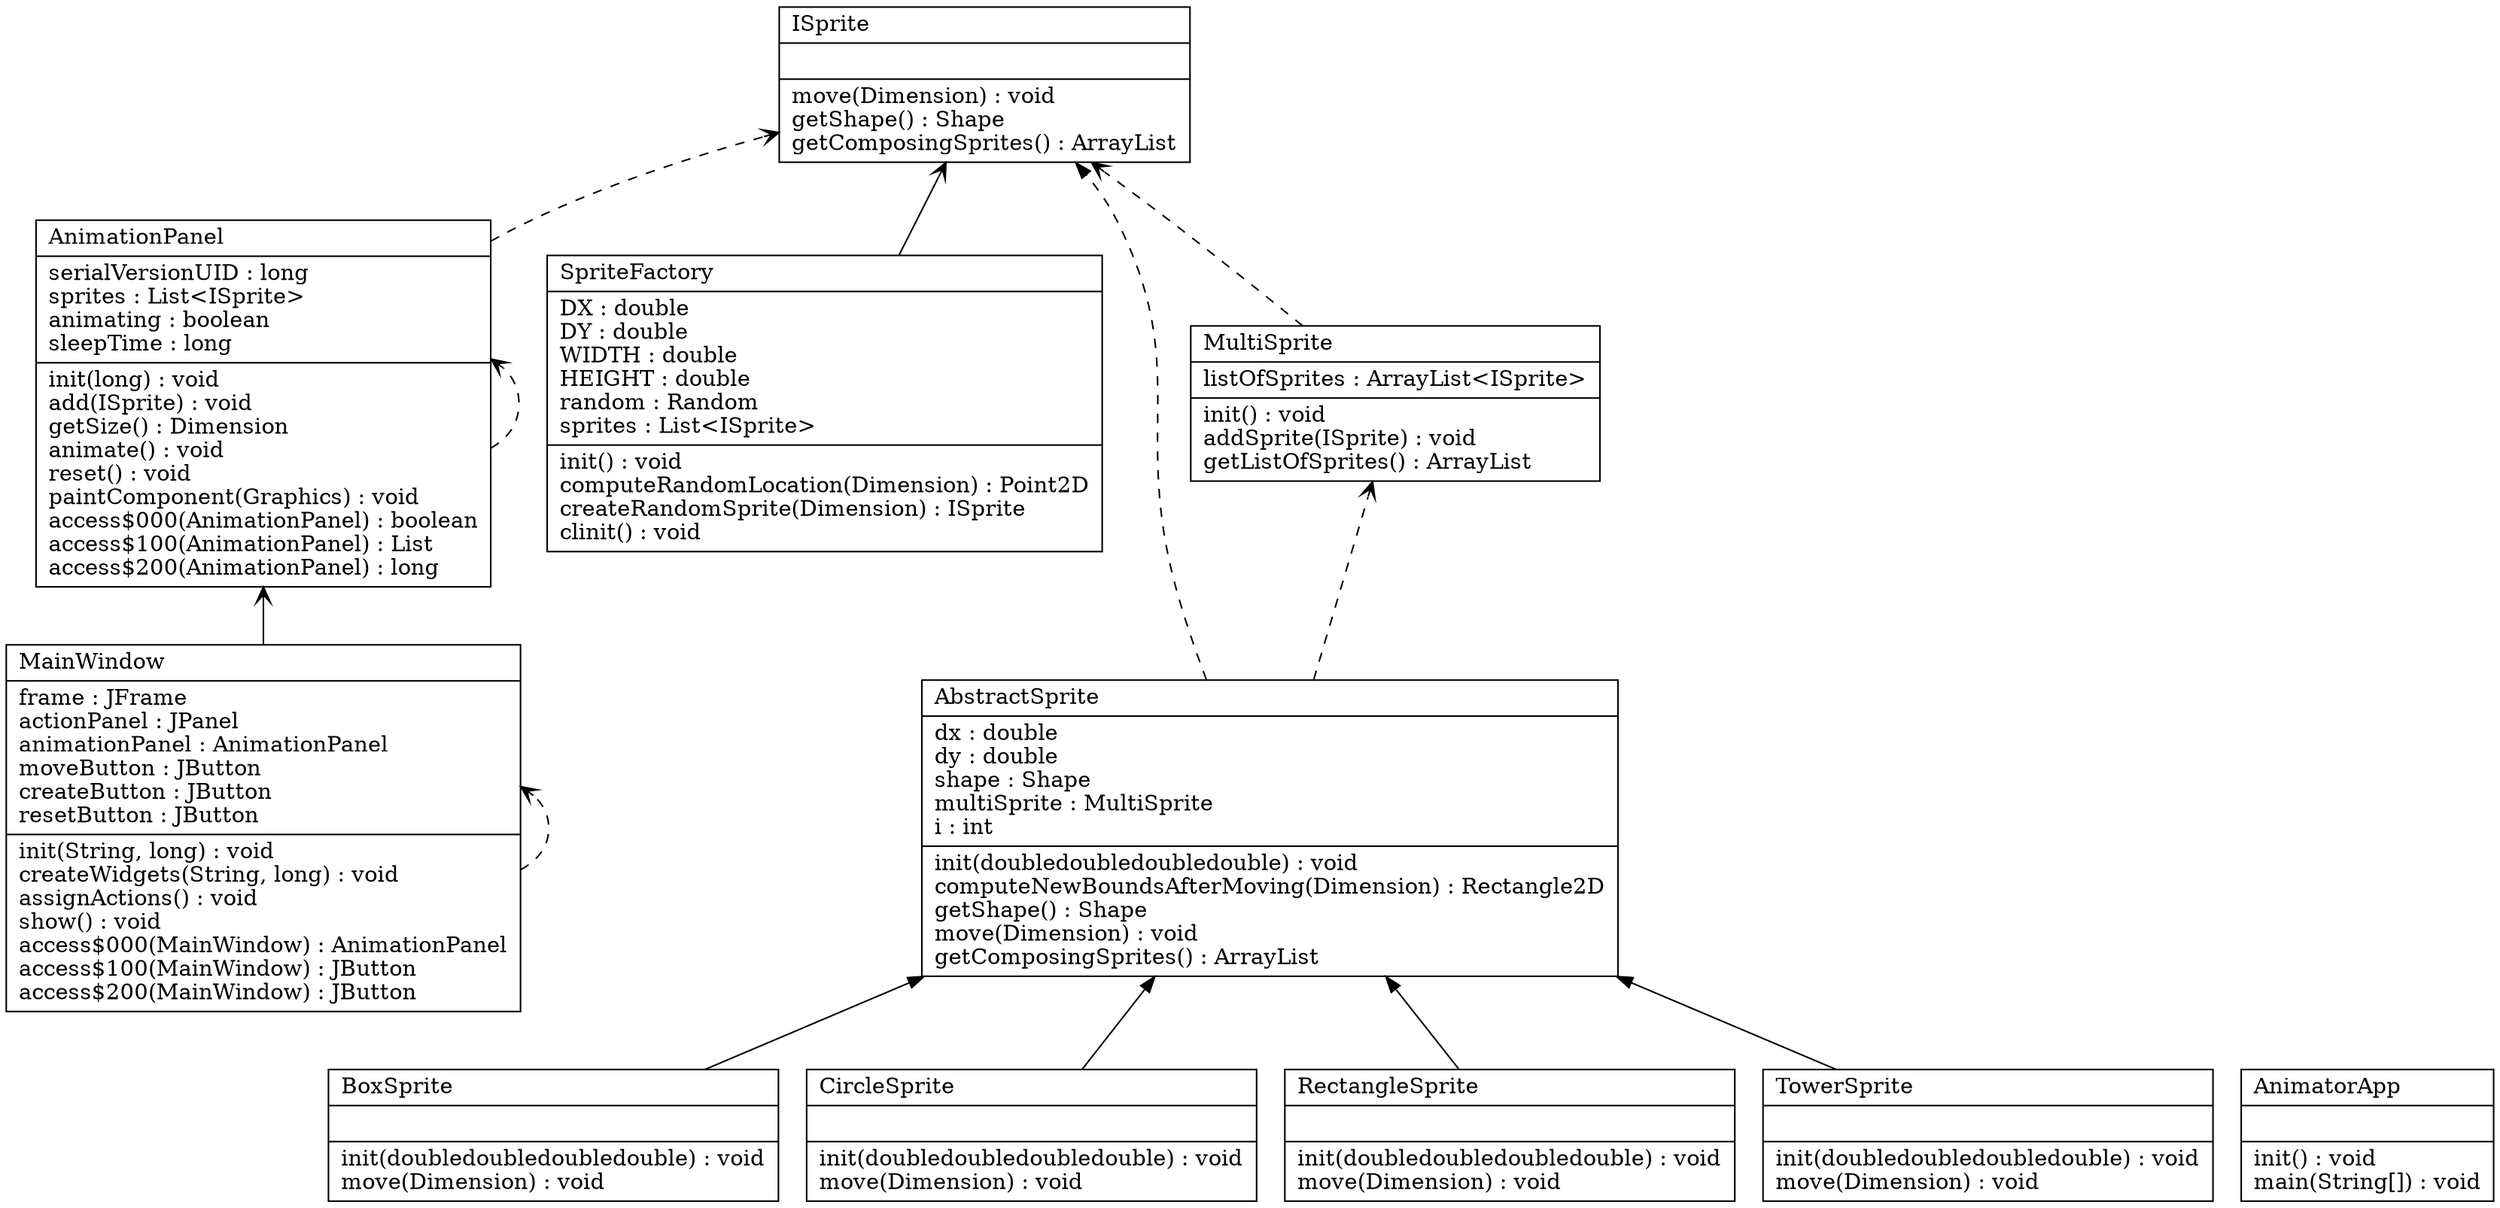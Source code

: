 digraph G {

fontname = "Bitstream Vera Sans"
fontsize = 8
rankdir=BT

node [shape = "record" color = "#000000" fillcolor = "#000000" style=""]
ClassTAbstractSprite [label = "{AbstractSprite\l|dx : double\ldy : double\lshape : Shape\lmultiSprite : MultiSprite\li : int\l|init(doubledoubledoubledouble) : void\lcomputeNewBoundsAfterMoving(Dimension) : Rectangle2D\lgetShape() : Shape\lmove(Dimension) : void\lgetComposingSprites() : ArrayList\l}"]
node [shape = "record" color = "#000000" fillcolor = "#000000" style=""]
ClassTAnimationPanel [label = "{AnimationPanel\l|serialVersionUID : long\lsprites : List\<ISprite\>\lanimating : boolean\lsleepTime : long\l|init(long) : void\ladd(ISprite) : void\lgetSize() : Dimension\lanimate() : void\lreset() : void\lpaintComponent(Graphics) : void\laccess$000(AnimationPanel) : boolean\laccess$100(AnimationPanel) : List\laccess$200(AnimationPanel) : long\l}"]
node [shape = "record" color = "#000000" fillcolor = "#000000" style=""]
ClassTAnimatorApp [label = "{AnimatorApp\l||init() : void\lmain(String[]) : void\l}"]
node [shape = "record" color = "#000000" fillcolor = "#000000" style=""]
ClassTBoxSprite [label = "{BoxSprite\l||init(doubledoubledoubledouble) : void\lmove(Dimension) : void\l}"]
node [shape = "record" color = "#000000" fillcolor = "#000000" style=""]
ClassTCircleSprite [label = "{CircleSprite\l||init(doubledoubledoubledouble) : void\lmove(Dimension) : void\l}"]
node [shape = "record" color = "#000000" fillcolor = "#000000" style=""]
ClassTISprite [label = "{ISprite\l||move(Dimension) : void\lgetShape() : Shape\lgetComposingSprites() : ArrayList\l}"]
node [shape = "record" color = "#000000" fillcolor = "#000000" style=""]
ClassTMainWindow [label = "{MainWindow\l|frame : JFrame\lactionPanel : JPanel\lanimationPanel : AnimationPanel\lmoveButton : JButton\lcreateButton : JButton\lresetButton : JButton\l|init(String, long) : void\lcreateWidgets(String, long) : void\lassignActions() : void\lshow() : void\laccess$000(MainWindow) : AnimationPanel\laccess$100(MainWindow) : JButton\laccess$200(MainWindow) : JButton\l}"]
node [shape = "record" color = "#000000" fillcolor = "#000000" style=""]
ClassTMultiSprite [label = "{MultiSprite\l|listOfSprites : ArrayList\<ISprite\>\l|init() : void\laddSprite(ISprite) : void\lgetListOfSprites() : ArrayList\l}"]
node [shape = "record" color = "#000000" fillcolor = "#000000" style=""]
ClassTRectangleSprite [label = "{RectangleSprite\l||init(doubledoubledoubledouble) : void\lmove(Dimension) : void\l}"]
node [shape = "record" color = "#000000" fillcolor = "#000000" style=""]
ClassTSpriteFactory [label = "{SpriteFactory\l|DX : double\lDY : double\lWIDTH : double\lHEIGHT : double\lrandom : Random\lsprites : List\<ISprite\>\l|init() : void\lcomputeRandomLocation(Dimension) : Point2D\lcreateRandomSprite(Dimension) : ISprite\lclinit() : void\l}"]
node [shape = "record" color = "#000000" fillcolor = "#000000" style=""]
ClassTTowerSprite [label = "{TowerSprite\l||init(doubledoubledoubledouble) : void\lmove(Dimension) : void\l}"]
edge [arrowhead = "normal" style = "dashed" label = ""]
ClassTAbstractSprite -> ClassTISprite
edge [arrowhead = "vee" style = "dashed" label = ""]
ClassTAbstractSprite -> ClassTMultiSprite
edge [arrowhead = "vee" style = "dashed" label = ""]
ClassTAnimationPanel -> ClassTISprite
edge [arrowhead = "vee" style = "dashed" label = ""]
ClassTAnimationPanel -> ClassTAnimationPanel
edge [arrowhead = "normal" style = "solid" label = ""]
ClassTBoxSprite -> ClassTAbstractSprite
edge [arrowhead = "normal" style = "solid" label = ""]
ClassTCircleSprite -> ClassTAbstractSprite
edge [arrowhead = "vee" style = "solid" label = ""]
ClassTMainWindow -> ClassTAnimationPanel
edge [arrowhead = "vee" style = "dashed" label = ""]
ClassTMainWindow -> ClassTMainWindow
edge [arrowhead = "vee" style = "dashed" label = ""]
ClassTMultiSprite -> ClassTISprite
edge [arrowhead = "normal" style = "solid" label = ""]
ClassTRectangleSprite -> ClassTAbstractSprite
edge [arrowhead = "vee" style = "solid" label = ""]
ClassTSpriteFactory -> ClassTISprite
edge [arrowhead = "normal" style = "solid" label = ""]
ClassTTowerSprite -> ClassTAbstractSprite
}
